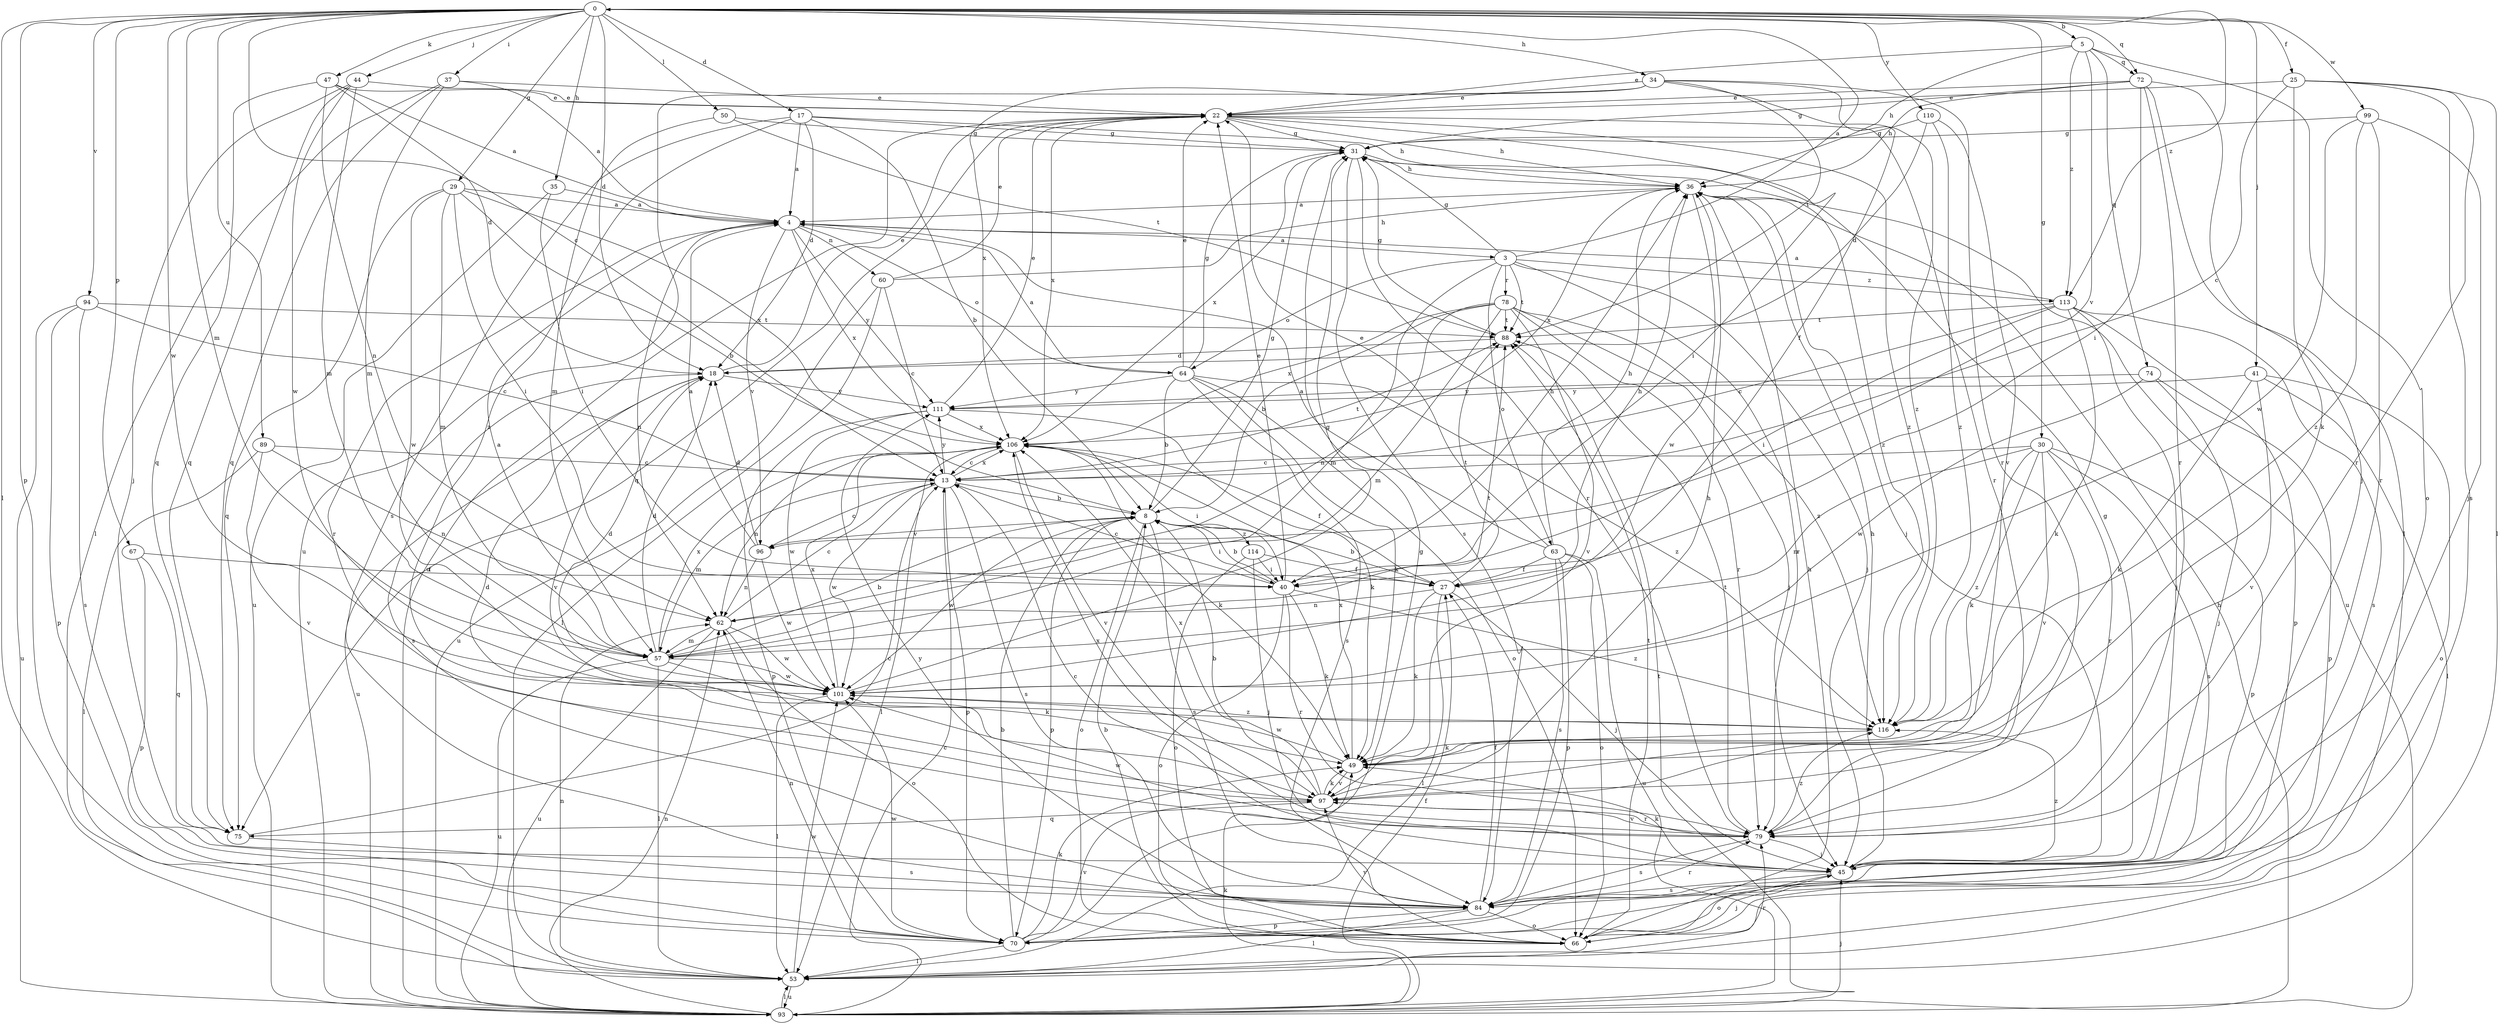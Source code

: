 strict digraph  {
0;
3;
4;
5;
8;
13;
17;
18;
22;
25;
27;
29;
30;
31;
34;
35;
36;
37;
40;
41;
44;
45;
47;
49;
50;
53;
57;
60;
62;
63;
64;
66;
67;
70;
72;
74;
75;
78;
79;
84;
88;
89;
93;
94;
96;
97;
99;
101;
106;
110;
111;
113;
114;
116;
0 -> 5  [label=b];
0 -> 13  [label=c];
0 -> 17  [label=d];
0 -> 18  [label=d];
0 -> 25  [label=f];
0 -> 29  [label=g];
0 -> 30  [label=g];
0 -> 34  [label=h];
0 -> 35  [label=h];
0 -> 37  [label=i];
0 -> 41  [label=j];
0 -> 44  [label=j];
0 -> 47  [label=k];
0 -> 50  [label=l];
0 -> 53  [label=l];
0 -> 57  [label=m];
0 -> 67  [label=p];
0 -> 70  [label=p];
0 -> 72  [label=q];
0 -> 89  [label=u];
0 -> 94  [label=v];
0 -> 99  [label=w];
0 -> 101  [label=w];
0 -> 110  [label=y];
0 -> 113  [label=z];
3 -> 0  [label=a];
3 -> 31  [label=g];
3 -> 45  [label=j];
3 -> 57  [label=m];
3 -> 63  [label=o];
3 -> 64  [label=o];
3 -> 78  [label=r];
3 -> 79  [label=r];
3 -> 88  [label=t];
3 -> 113  [label=z];
4 -> 3  [label=a];
4 -> 60  [label=n];
4 -> 62  [label=n];
4 -> 64  [label=o];
4 -> 79  [label=r];
4 -> 96  [label=v];
4 -> 106  [label=x];
4 -> 111  [label=y];
5 -> 22  [label=e];
5 -> 36  [label=h];
5 -> 66  [label=o];
5 -> 72  [label=q];
5 -> 74  [label=q];
5 -> 96  [label=v];
5 -> 113  [label=z];
8 -> 31  [label=g];
8 -> 40  [label=i];
8 -> 66  [label=o];
8 -> 70  [label=p];
8 -> 84  [label=s];
8 -> 96  [label=v];
8 -> 101  [label=w];
8 -> 114  [label=z];
13 -> 8  [label=b];
13 -> 57  [label=m];
13 -> 70  [label=p];
13 -> 84  [label=s];
13 -> 88  [label=t];
13 -> 101  [label=w];
13 -> 106  [label=x];
13 -> 111  [label=y];
17 -> 4  [label=a];
17 -> 8  [label=b];
17 -> 18  [label=d];
17 -> 31  [label=g];
17 -> 36  [label=h];
17 -> 84  [label=s];
17 -> 116  [label=z];
18 -> 22  [label=e];
18 -> 84  [label=s];
18 -> 93  [label=u];
18 -> 97  [label=v];
18 -> 111  [label=y];
22 -> 31  [label=g];
22 -> 36  [label=h];
22 -> 40  [label=i];
22 -> 75  [label=q];
22 -> 79  [label=r];
22 -> 93  [label=u];
22 -> 106  [label=x];
22 -> 116  [label=z];
25 -> 13  [label=c];
25 -> 22  [label=e];
25 -> 49  [label=k];
25 -> 53  [label=l];
25 -> 79  [label=r];
25 -> 84  [label=s];
27 -> 8  [label=b];
27 -> 36  [label=h];
27 -> 45  [label=j];
27 -> 49  [label=k];
27 -> 53  [label=l];
27 -> 62  [label=n];
27 -> 88  [label=t];
29 -> 4  [label=a];
29 -> 8  [label=b];
29 -> 40  [label=i];
29 -> 57  [label=m];
29 -> 75  [label=q];
29 -> 101  [label=w];
29 -> 106  [label=x];
30 -> 13  [label=c];
30 -> 49  [label=k];
30 -> 57  [label=m];
30 -> 70  [label=p];
30 -> 79  [label=r];
30 -> 84  [label=s];
30 -> 97  [label=v];
30 -> 116  [label=z];
31 -> 36  [label=h];
31 -> 79  [label=r];
31 -> 84  [label=s];
31 -> 106  [label=x];
31 -> 116  [label=z];
34 -> 22  [label=e];
34 -> 27  [label=f];
34 -> 79  [label=r];
34 -> 88  [label=t];
34 -> 93  [label=u];
34 -> 106  [label=x];
34 -> 116  [label=z];
35 -> 4  [label=a];
35 -> 40  [label=i];
35 -> 93  [label=u];
36 -> 4  [label=a];
36 -> 45  [label=j];
36 -> 93  [label=u];
36 -> 101  [label=w];
36 -> 106  [label=x];
37 -> 4  [label=a];
37 -> 22  [label=e];
37 -> 53  [label=l];
37 -> 57  [label=m];
37 -> 75  [label=q];
40 -> 8  [label=b];
40 -> 13  [label=c];
40 -> 22  [label=e];
40 -> 36  [label=h];
40 -> 49  [label=k];
40 -> 66  [label=o];
40 -> 79  [label=r];
40 -> 116  [label=z];
41 -> 49  [label=k];
41 -> 53  [label=l];
41 -> 66  [label=o];
41 -> 97  [label=v];
41 -> 111  [label=y];
44 -> 22  [label=e];
44 -> 45  [label=j];
44 -> 57  [label=m];
44 -> 75  [label=q];
44 -> 101  [label=w];
45 -> 13  [label=c];
45 -> 31  [label=g];
45 -> 36  [label=h];
45 -> 49  [label=k];
45 -> 66  [label=o];
45 -> 84  [label=s];
45 -> 116  [label=z];
47 -> 4  [label=a];
47 -> 18  [label=d];
47 -> 22  [label=e];
47 -> 62  [label=n];
47 -> 75  [label=q];
49 -> 97  [label=v];
49 -> 101  [label=w];
49 -> 106  [label=x];
50 -> 31  [label=g];
50 -> 57  [label=m];
50 -> 88  [label=t];
53 -> 62  [label=n];
53 -> 79  [label=r];
53 -> 93  [label=u];
53 -> 101  [label=w];
57 -> 4  [label=a];
57 -> 8  [label=b];
57 -> 18  [label=d];
57 -> 49  [label=k];
57 -> 53  [label=l];
57 -> 88  [label=t];
57 -> 93  [label=u];
57 -> 101  [label=w];
57 -> 106  [label=x];
60 -> 13  [label=c];
60 -> 22  [label=e];
60 -> 36  [label=h];
60 -> 53  [label=l];
60 -> 93  [label=u];
62 -> 13  [label=c];
62 -> 57  [label=m];
62 -> 66  [label=o];
62 -> 93  [label=u];
62 -> 101  [label=w];
63 -> 4  [label=a];
63 -> 22  [label=e];
63 -> 27  [label=f];
63 -> 36  [label=h];
63 -> 66  [label=o];
63 -> 70  [label=p];
63 -> 84  [label=s];
63 -> 93  [label=u];
64 -> 4  [label=a];
64 -> 8  [label=b];
64 -> 22  [label=e];
64 -> 31  [label=g];
64 -> 49  [label=k];
64 -> 66  [label=o];
64 -> 84  [label=s];
64 -> 111  [label=y];
64 -> 116  [label=z];
66 -> 8  [label=b];
66 -> 36  [label=h];
66 -> 45  [label=j];
66 -> 88  [label=t];
66 -> 97  [label=v];
67 -> 27  [label=f];
67 -> 70  [label=p];
67 -> 75  [label=q];
70 -> 8  [label=b];
70 -> 31  [label=g];
70 -> 49  [label=k];
70 -> 53  [label=l];
70 -> 62  [label=n];
70 -> 97  [label=v];
70 -> 101  [label=w];
72 -> 22  [label=e];
72 -> 31  [label=g];
72 -> 36  [label=h];
72 -> 40  [label=i];
72 -> 45  [label=j];
72 -> 53  [label=l];
72 -> 79  [label=r];
74 -> 45  [label=j];
74 -> 70  [label=p];
74 -> 101  [label=w];
74 -> 111  [label=y];
75 -> 13  [label=c];
75 -> 84  [label=s];
78 -> 8  [label=b];
78 -> 45  [label=j];
78 -> 57  [label=m];
78 -> 62  [label=n];
78 -> 79  [label=r];
78 -> 88  [label=t];
78 -> 97  [label=v];
78 -> 106  [label=x];
78 -> 116  [label=z];
79 -> 45  [label=j];
79 -> 84  [label=s];
79 -> 88  [label=t];
79 -> 97  [label=v];
79 -> 101  [label=w];
79 -> 106  [label=x];
79 -> 116  [label=z];
84 -> 27  [label=f];
84 -> 53  [label=l];
84 -> 66  [label=o];
84 -> 70  [label=p];
84 -> 79  [label=r];
84 -> 111  [label=y];
88 -> 18  [label=d];
88 -> 31  [label=g];
89 -> 13  [label=c];
89 -> 53  [label=l];
89 -> 62  [label=n];
89 -> 97  [label=v];
93 -> 13  [label=c];
93 -> 27  [label=f];
93 -> 36  [label=h];
93 -> 45  [label=j];
93 -> 49  [label=k];
93 -> 53  [label=l];
93 -> 62  [label=n];
93 -> 88  [label=t];
94 -> 13  [label=c];
94 -> 70  [label=p];
94 -> 84  [label=s];
94 -> 88  [label=t];
94 -> 93  [label=u];
96 -> 4  [label=a];
96 -> 13  [label=c];
96 -> 18  [label=d];
96 -> 62  [label=n];
96 -> 101  [label=w];
97 -> 8  [label=b];
97 -> 18  [label=d];
97 -> 36  [label=h];
97 -> 49  [label=k];
97 -> 75  [label=q];
97 -> 79  [label=r];
97 -> 106  [label=x];
99 -> 31  [label=g];
99 -> 45  [label=j];
99 -> 79  [label=r];
99 -> 101  [label=w];
99 -> 116  [label=z];
101 -> 18  [label=d];
101 -> 31  [label=g];
101 -> 53  [label=l];
101 -> 106  [label=x];
101 -> 116  [label=z];
106 -> 13  [label=c];
106 -> 27  [label=f];
106 -> 40  [label=i];
106 -> 49  [label=k];
106 -> 53  [label=l];
106 -> 62  [label=n];
106 -> 97  [label=v];
110 -> 18  [label=d];
110 -> 31  [label=g];
110 -> 97  [label=v];
110 -> 116  [label=z];
111 -> 22  [label=e];
111 -> 49  [label=k];
111 -> 70  [label=p];
111 -> 101  [label=w];
111 -> 106  [label=x];
113 -> 4  [label=a];
113 -> 13  [label=c];
113 -> 40  [label=i];
113 -> 45  [label=j];
113 -> 49  [label=k];
113 -> 70  [label=p];
113 -> 84  [label=s];
113 -> 88  [label=t];
114 -> 27  [label=f];
114 -> 40  [label=i];
114 -> 45  [label=j];
114 -> 66  [label=o];
116 -> 49  [label=k];
}
